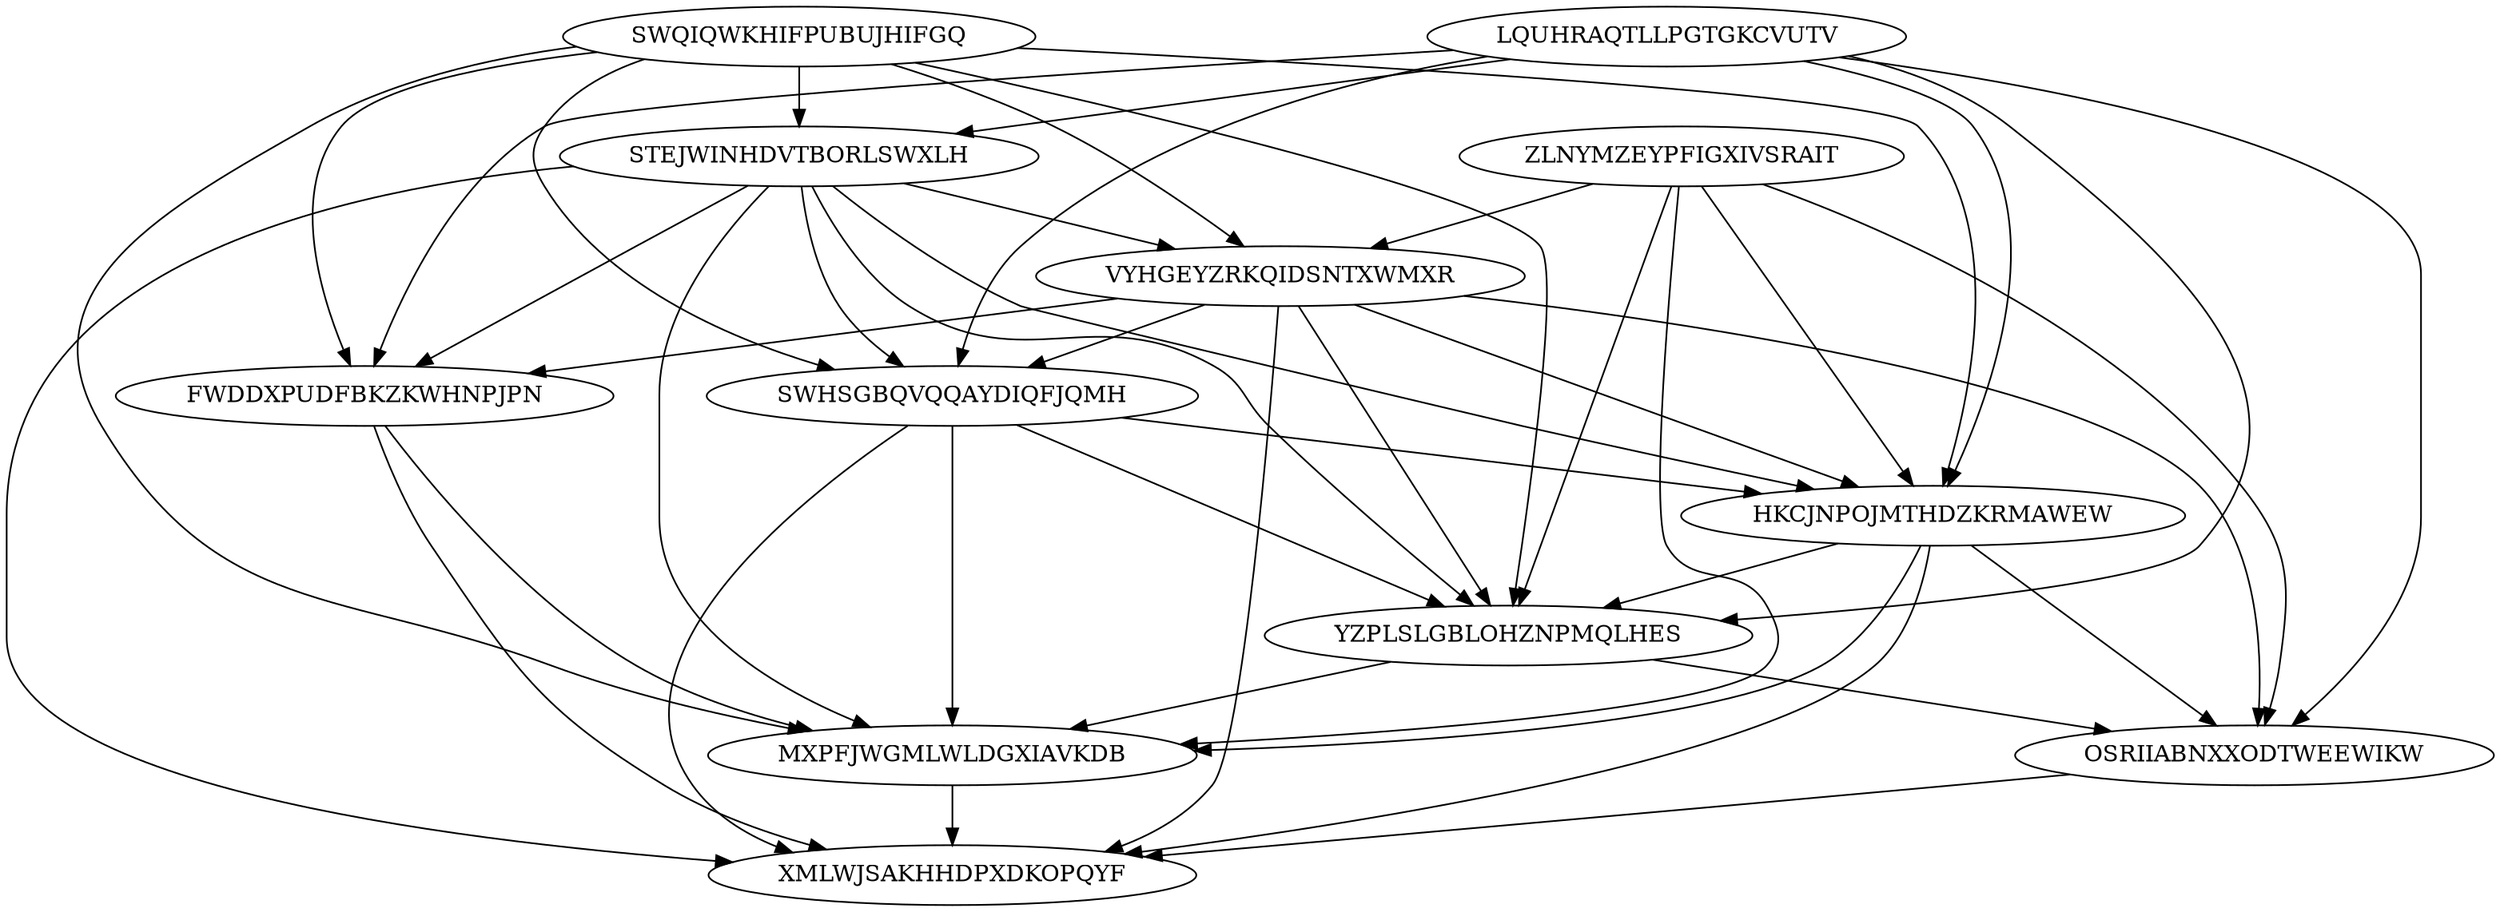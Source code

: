 digraph "N12M45" {
	SWQIQWKHIFPUBUJHIFGQ			[Weight=11, Start=0, Processor=1];
	LQUHRAQTLLPGTGKCVUTV			[Weight=11, Start=11, Processor=1];
	ZLNYMZEYPFIGXIVSRAIT			[Weight=15, Start=0, Processor=2];
	STEJWINHDVTBORLSWXLH			[Weight=19, Start=22, Processor=1];
	VYHGEYZRKQIDSNTXWMXR			[Weight=13, Start=41, Processor=1];
	SWHSGBQVQQAYDIQFJQMH			[Weight=14, Start=54, Processor=1];
	HKCJNPOJMTHDZKRMAWEW			[Weight=20, Start=68, Processor=1];
	FWDDXPUDFBKZKWHNPJPN			[Weight=15, Start=70, Processor=2];
	YZPLSLGBLOHZNPMQLHES			[Weight=20, Start=88, Processor=1];
	MXPFJWGMLWLDGXIAVKDB			[Weight=16, Start=108, Processor=1];
	OSRIIABNXXODTWEEWIKW			[Weight=19, Start=124, Processor=1];
	XMLWJSAKHHDPXDKOPQYF			[Weight=11, Start=143, Processor=1];
	SWQIQWKHIFPUBUJHIFGQ -> VYHGEYZRKQIDSNTXWMXR		[Weight=12];
	STEJWINHDVTBORLSWXLH -> SWHSGBQVQQAYDIQFJQMH		[Weight=14];
	VYHGEYZRKQIDSNTXWMXR -> FWDDXPUDFBKZKWHNPJPN		[Weight=16];
	STEJWINHDVTBORLSWXLH -> VYHGEYZRKQIDSNTXWMXR		[Weight=20];
	VYHGEYZRKQIDSNTXWMXR -> YZPLSLGBLOHZNPMQLHES		[Weight=14];
	SWHSGBQVQQAYDIQFJQMH -> YZPLSLGBLOHZNPMQLHES		[Weight=13];
	OSRIIABNXXODTWEEWIKW -> XMLWJSAKHHDPXDKOPQYF		[Weight=18];
	HKCJNPOJMTHDZKRMAWEW -> MXPFJWGMLWLDGXIAVKDB		[Weight=19];
	SWQIQWKHIFPUBUJHIFGQ -> STEJWINHDVTBORLSWXLH		[Weight=18];
	ZLNYMZEYPFIGXIVSRAIT -> HKCJNPOJMTHDZKRMAWEW		[Weight=12];
	LQUHRAQTLLPGTGKCVUTV -> FWDDXPUDFBKZKWHNPJPN		[Weight=10];
	MXPFJWGMLWLDGXIAVKDB -> XMLWJSAKHHDPXDKOPQYF		[Weight=16];
	ZLNYMZEYPFIGXIVSRAIT -> MXPFJWGMLWLDGXIAVKDB		[Weight=11];
	SWQIQWKHIFPUBUJHIFGQ -> YZPLSLGBLOHZNPMQLHES		[Weight=13];
	ZLNYMZEYPFIGXIVSRAIT -> OSRIIABNXXODTWEEWIKW		[Weight=15];
	HKCJNPOJMTHDZKRMAWEW -> OSRIIABNXXODTWEEWIKW		[Weight=15];
	SWQIQWKHIFPUBUJHIFGQ -> FWDDXPUDFBKZKWHNPJPN		[Weight=13];
	VYHGEYZRKQIDSNTXWMXR -> OSRIIABNXXODTWEEWIKW		[Weight=10];
	LQUHRAQTLLPGTGKCVUTV -> YZPLSLGBLOHZNPMQLHES		[Weight=16];
	VYHGEYZRKQIDSNTXWMXR -> SWHSGBQVQQAYDIQFJQMH		[Weight=12];
	STEJWINHDVTBORLSWXLH -> FWDDXPUDFBKZKWHNPJPN		[Weight=15];
	FWDDXPUDFBKZKWHNPJPN -> MXPFJWGMLWLDGXIAVKDB		[Weight=20];
	YZPLSLGBLOHZNPMQLHES -> MXPFJWGMLWLDGXIAVKDB		[Weight=14];
	LQUHRAQTLLPGTGKCVUTV -> SWHSGBQVQQAYDIQFJQMH		[Weight=20];
	SWQIQWKHIFPUBUJHIFGQ -> MXPFJWGMLWLDGXIAVKDB		[Weight=10];
	STEJWINHDVTBORLSWXLH -> MXPFJWGMLWLDGXIAVKDB		[Weight=13];
	STEJWINHDVTBORLSWXLH -> YZPLSLGBLOHZNPMQLHES		[Weight=15];
	LQUHRAQTLLPGTGKCVUTV -> STEJWINHDVTBORLSWXLH		[Weight=19];
	SWQIQWKHIFPUBUJHIFGQ -> HKCJNPOJMTHDZKRMAWEW		[Weight=10];
	SWHSGBQVQQAYDIQFJQMH -> HKCJNPOJMTHDZKRMAWEW		[Weight=10];
	VYHGEYZRKQIDSNTXWMXR -> HKCJNPOJMTHDZKRMAWEW		[Weight=15];
	LQUHRAQTLLPGTGKCVUTV -> OSRIIABNXXODTWEEWIKW		[Weight=12];
	STEJWINHDVTBORLSWXLH -> HKCJNPOJMTHDZKRMAWEW		[Weight=17];
	VYHGEYZRKQIDSNTXWMXR -> XMLWJSAKHHDPXDKOPQYF		[Weight=19];
	HKCJNPOJMTHDZKRMAWEW -> XMLWJSAKHHDPXDKOPQYF		[Weight=17];
	STEJWINHDVTBORLSWXLH -> XMLWJSAKHHDPXDKOPQYF		[Weight=14];
	SWQIQWKHIFPUBUJHIFGQ -> SWHSGBQVQQAYDIQFJQMH		[Weight=11];
	LQUHRAQTLLPGTGKCVUTV -> HKCJNPOJMTHDZKRMAWEW		[Weight=17];
	FWDDXPUDFBKZKWHNPJPN -> XMLWJSAKHHDPXDKOPQYF		[Weight=13];
	SWHSGBQVQQAYDIQFJQMH -> XMLWJSAKHHDPXDKOPQYF		[Weight=12];
	ZLNYMZEYPFIGXIVSRAIT -> VYHGEYZRKQIDSNTXWMXR		[Weight=19];
	HKCJNPOJMTHDZKRMAWEW -> YZPLSLGBLOHZNPMQLHES		[Weight=11];
	YZPLSLGBLOHZNPMQLHES -> OSRIIABNXXODTWEEWIKW		[Weight=18];
	ZLNYMZEYPFIGXIVSRAIT -> YZPLSLGBLOHZNPMQLHES		[Weight=19];
	SWHSGBQVQQAYDIQFJQMH -> MXPFJWGMLWLDGXIAVKDB		[Weight=12];
}
